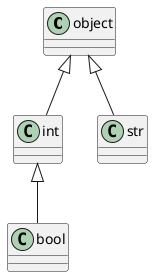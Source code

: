 @startuml arv
class object {
}

class int {
}

class bool {
}

class str {
}

object <|-- int
object <|-- str
int <|-- bool
@enduml
